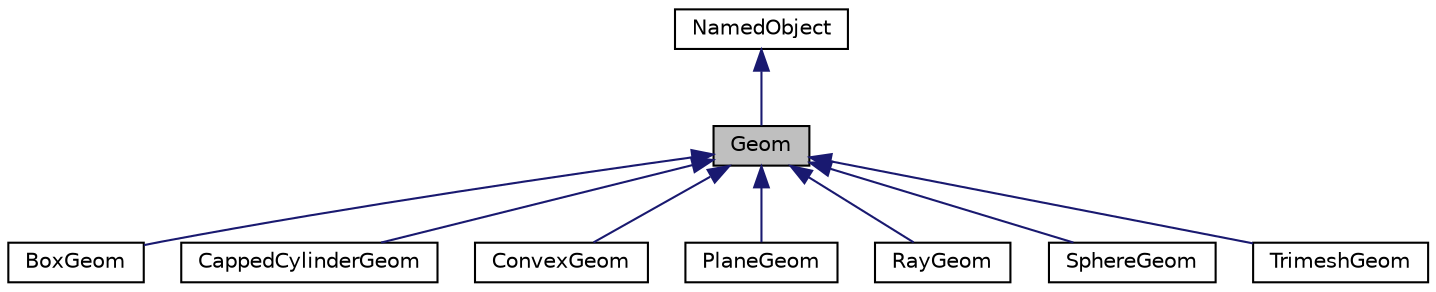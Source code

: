 digraph "Geom"
{
 // LATEX_PDF_SIZE
  edge [fontname="Helvetica",fontsize="10",labelfontname="Helvetica",labelfontsize="10"];
  node [fontname="Helvetica",fontsize="10",shape=record];
  Node1 [label="Geom",height=0.2,width=0.4,color="black", fillcolor="grey75", style="filled", fontcolor="black",tooltip=" "];
  Node2 -> Node1 [dir="back",color="midnightblue",fontsize="10",style="solid",fontname="Helvetica"];
  Node2 [label="NamedObject",height=0.2,width=0.4,color="black", fillcolor="white", style="filled",URL="$classNamedObject.html",tooltip=" "];
  Node1 -> Node3 [dir="back",color="midnightblue",fontsize="10",style="solid",fontname="Helvetica"];
  Node3 [label="BoxGeom",height=0.2,width=0.4,color="black", fillcolor="white", style="filled",URL="$classBoxGeom.html",tooltip=" "];
  Node1 -> Node4 [dir="back",color="midnightblue",fontsize="10",style="solid",fontname="Helvetica"];
  Node4 [label="CappedCylinderGeom",height=0.2,width=0.4,color="black", fillcolor="white", style="filled",URL="$classCappedCylinderGeom.html",tooltip=" "];
  Node1 -> Node5 [dir="back",color="midnightblue",fontsize="10",style="solid",fontname="Helvetica"];
  Node5 [label="ConvexGeom",height=0.2,width=0.4,color="black", fillcolor="white", style="filled",URL="$classConvexGeom.html",tooltip=" "];
  Node1 -> Node6 [dir="back",color="midnightblue",fontsize="10",style="solid",fontname="Helvetica"];
  Node6 [label="PlaneGeom",height=0.2,width=0.4,color="black", fillcolor="white", style="filled",URL="$classPlaneGeom.html",tooltip=" "];
  Node1 -> Node7 [dir="back",color="midnightblue",fontsize="10",style="solid",fontname="Helvetica"];
  Node7 [label="RayGeom",height=0.2,width=0.4,color="black", fillcolor="white", style="filled",URL="$classRayGeom.html",tooltip=" "];
  Node1 -> Node8 [dir="back",color="midnightblue",fontsize="10",style="solid",fontname="Helvetica"];
  Node8 [label="SphereGeom",height=0.2,width=0.4,color="black", fillcolor="white", style="filled",URL="$classSphereGeom.html",tooltip=" "];
  Node1 -> Node9 [dir="back",color="midnightblue",fontsize="10",style="solid",fontname="Helvetica"];
  Node9 [label="TrimeshGeom",height=0.2,width=0.4,color="black", fillcolor="white", style="filled",URL="$classTrimeshGeom.html",tooltip=" "];
}

